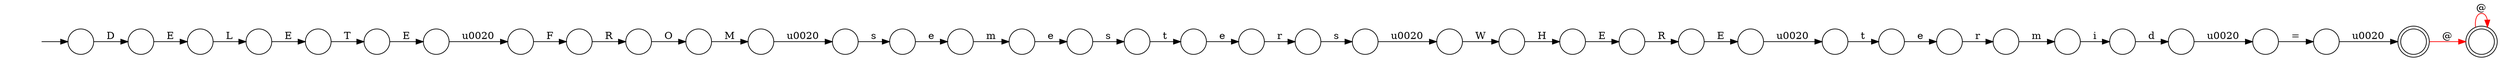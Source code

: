 digraph Automaton {
  rankdir = LR;
  0 [shape=circle,label=""];
  0 -> 8 [label="M"]
  1 [shape=circle,label=""];
  1 -> 3 [label="s"]
  2 [shape=circle,label=""];
  2 -> 20 [label="t"]
  3 [shape=circle,label=""];
  3 -> 28 [label="\u0020"]
  4 [shape=circle,label=""];
  4 -> 36 [label="m"]
  5 [shape=circle,label=""];
  5 -> 2 [label="\u0020"]
  6 [shape=circle,label=""];
  6 -> 10 [label="\u0020"]
  7 [shape=circle,label=""];
  7 -> 6 [label="d"]
  8 [shape=circle,label=""];
  8 -> 13 [label="\u0020"]
  9 [shape=circle,label=""];
  9 -> 15 [label="r"]
  10 [shape=circle,label=""];
  10 -> 32 [label="="]
  11 [shape=circle,label=""];
  11 -> 0 [label="O"]
  12 [shape=circle,label=""];
  initial [shape=plaintext,label=""];
  initial -> 12
  12 -> 24 [label="D"]
  13 [shape=circle,label=""];
  13 -> 21 [label="s"]
  14 [shape=circle,label=""];
  14 -> 18 [label="T"]
  15 [shape=circle,label=""];
  15 -> 33 [label="m"]
  16 [shape=circle,label=""];
  16 -> 34 [label="R"]
  17 [shape=circle,label=""];
  17 -> 1 [label="r"]
  18 [shape=circle,label=""];
  18 -> 23 [label="E"]
  19 [shape=circle,label=""];
  19 -> 30 [label="t"]
  20 [shape=circle,label=""];
  20 -> 9 [label="e"]
  21 [shape=circle,label=""];
  21 -> 4 [label="e"]
  22 [shape=doublecircle,label=""];
  22 -> 26 [label="@",color=red]
  23 [shape=circle,label=""];
  23 -> 37 [label="\u0020"]
  24 [shape=circle,label=""];
  24 -> 35 [label="E"]
  25 [shape=circle,label=""];
  25 -> 29 [label="H"]
  26 [shape=doublecircle,label=""];
  26 -> 26 [label="@",color=red]
  27 [shape=circle,label=""];
  27 -> 19 [label="s"]
  28 [shape=circle,label=""];
  28 -> 25 [label="W"]
  29 [shape=circle,label=""];
  29 -> 16 [label="E"]
  30 [shape=circle,label=""];
  30 -> 17 [label="e"]
  31 [shape=circle,label=""];
  31 -> 11 [label="R"]
  32 [shape=circle,label=""];
  32 -> 22 [label="\u0020"]
  33 [shape=circle,label=""];
  33 -> 7 [label="i"]
  34 [shape=circle,label=""];
  34 -> 5 [label="E"]
  35 [shape=circle,label=""];
  35 -> 38 [label="L"]
  36 [shape=circle,label=""];
  36 -> 27 [label="e"]
  37 [shape=circle,label=""];
  37 -> 31 [label="F"]
  38 [shape=circle,label=""];
  38 -> 14 [label="E"]
}
